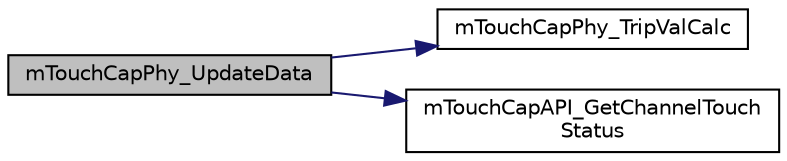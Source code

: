 digraph "mTouchCapPhy_UpdateData"
{
  edge [fontname="Helvetica",fontsize="10",labelfontname="Helvetica",labelfontsize="10"];
  node [fontname="Helvetica",fontsize="10",shape=record];
  rankdir="LR";
  Node1 [label="mTouchCapPhy_UpdateData",height=0.2,width=0.4,color="black", fillcolor="grey75", style="filled", fontcolor="black"];
  Node1 -> Node2 [color="midnightblue",fontsize="10",style="solid"];
  Node2 [label="mTouchCapPhy_TripValCalc",height=0.2,width=0.4,color="black", fillcolor="white", style="filled",URL="$m_touch_cap_phy_8c.html#a99a5d9d71343fa5b0987ee6ea2406fc2"];
  Node1 -> Node3 [color="midnightblue",fontsize="10",style="solid"];
  Node3 [label="mTouchCapAPI_GetChannelTouch\lStatus",height=0.2,width=0.4,color="black", fillcolor="white", style="filled",URL="$m_touch_cap_a_p_i_8h.html#a51dcdefaa550b4e99d2059114f1e5daa"];
}

